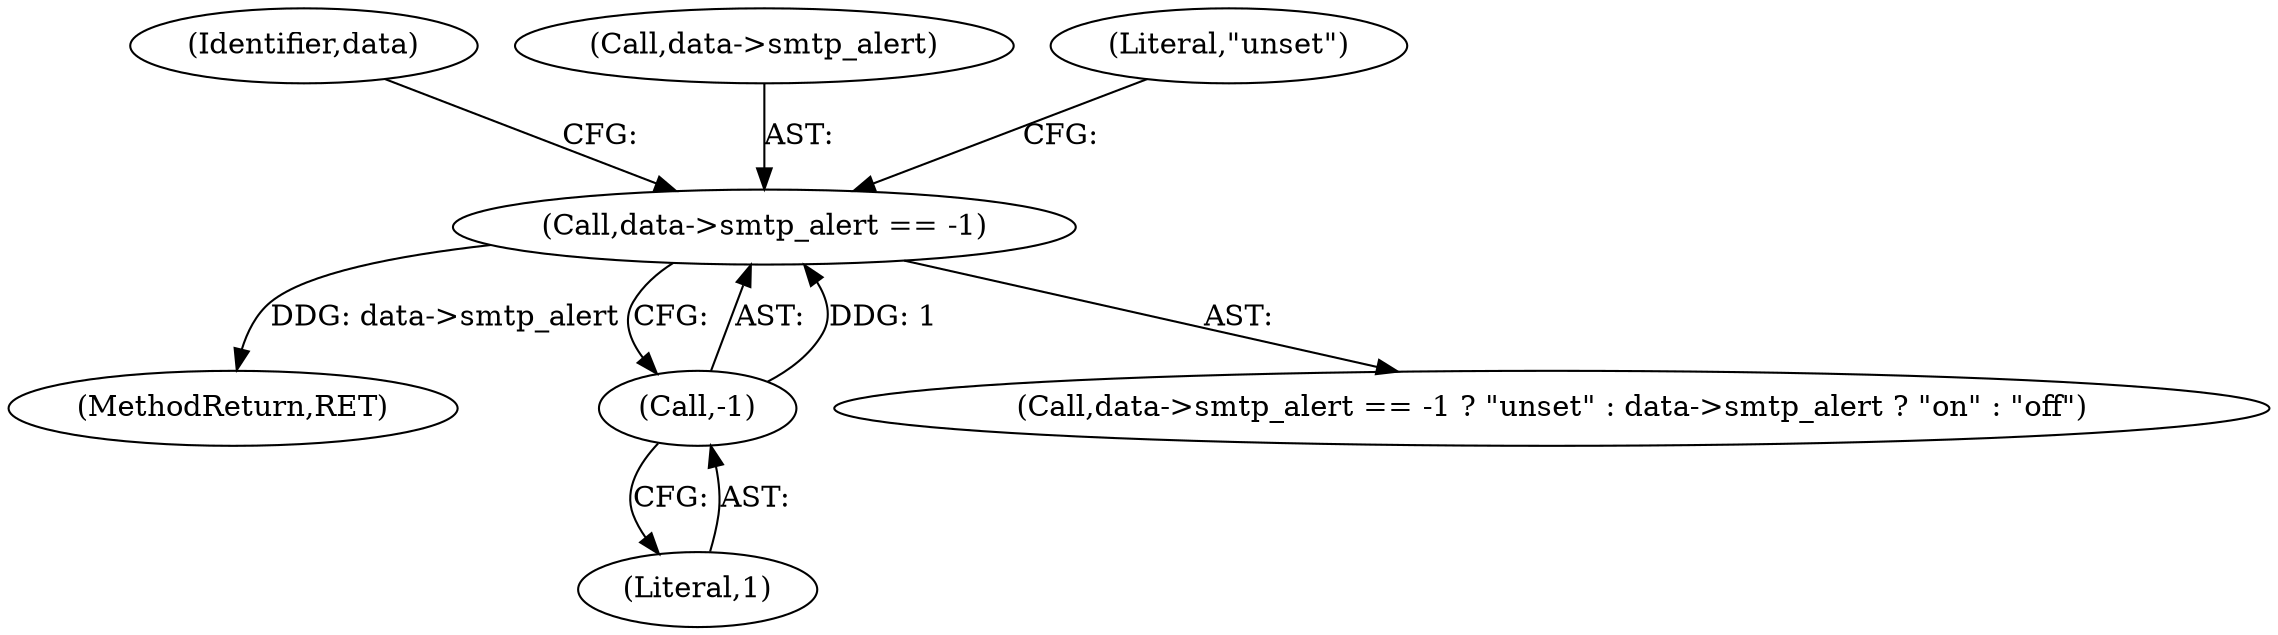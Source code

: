 digraph "0_keepalived_c6247a9ef2c7b33244ab1d3aa5d629ec49f0a067@pointer" {
"1000209" [label="(Call,data->smtp_alert == -1)"];
"1000213" [label="(Call,-1)"];
"1000209" [label="(Call,data->smtp_alert == -1)"];
"1000218" [label="(Identifier,data)"];
"1000214" [label="(Literal,1)"];
"1000213" [label="(Call,-1)"];
"1001075" [label="(MethodReturn,RET)"];
"1000210" [label="(Call,data->smtp_alert)"];
"1000208" [label="(Call,data->smtp_alert == -1 ? \"unset\" : data->smtp_alert ? \"on\" : \"off\")"];
"1000215" [label="(Literal,\"unset\")"];
"1000209" -> "1000208"  [label="AST: "];
"1000209" -> "1000213"  [label="CFG: "];
"1000210" -> "1000209"  [label="AST: "];
"1000213" -> "1000209"  [label="AST: "];
"1000215" -> "1000209"  [label="CFG: "];
"1000218" -> "1000209"  [label="CFG: "];
"1000209" -> "1001075"  [label="DDG: data->smtp_alert"];
"1000213" -> "1000209"  [label="DDG: 1"];
"1000213" -> "1000214"  [label="CFG: "];
"1000214" -> "1000213"  [label="AST: "];
}
